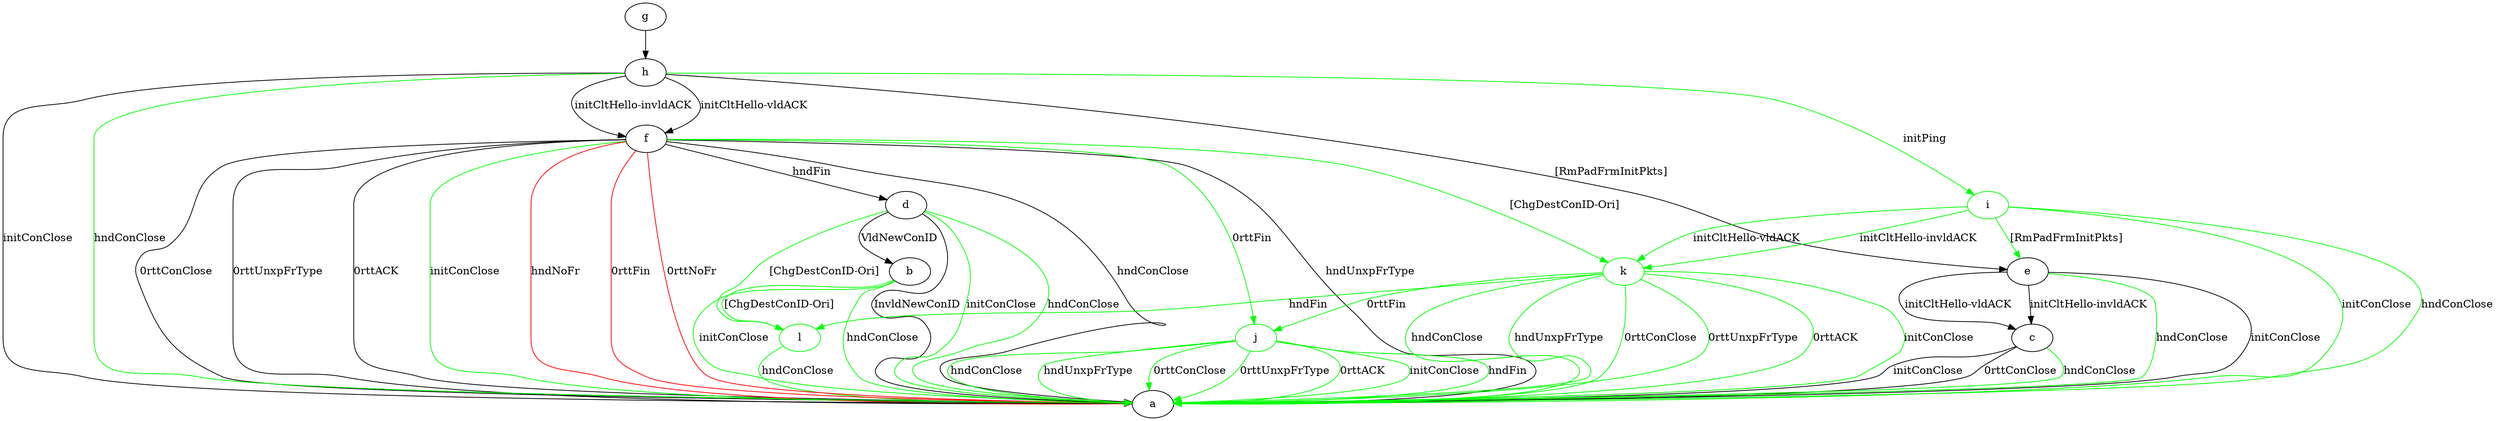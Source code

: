 digraph "" {
	b -> a	[key=0,
		color=green,
		label="initConClose "];
	b -> a	[key=1,
		color=green,
		label="hndConClose "];
	l	[color=green];
	b -> l	[key=0,
		color=green,
		label="[ChgDestConID-Ori] "];
	c -> a	[key=0,
		label="initConClose "];
	c -> a	[key=1,
		label="0rttConClose "];
	c -> a	[key=2,
		color=green,
		label="hndConClose "];
	d -> a	[key=0,
		label="InvldNewConID "];
	d -> a	[key=1,
		color=green,
		label="initConClose "];
	d -> a	[key=2,
		color=green,
		label="hndConClose "];
	d -> b	[key=0,
		label="VldNewConID "];
	d -> l	[key=0,
		color=green,
		label="[ChgDestConID-Ori] "];
	e -> a	[key=0,
		label="initConClose "];
	e -> a	[key=1,
		color=green,
		label="hndConClose "];
	e -> c	[key=0,
		label="initCltHello-vldACK "];
	e -> c	[key=1,
		label="initCltHello-invldACK "];
	f -> a	[key=0,
		label="hndConClose "];
	f -> a	[key=1,
		label="hndUnxpFrType "];
	f -> a	[key=2,
		label="0rttConClose "];
	f -> a	[key=3,
		label="0rttUnxpFrType "];
	f -> a	[key=4,
		label="0rttACK "];
	f -> a	[key=5,
		color=green,
		label="initConClose "];
	f -> a	[key=6,
		color=red,
		label="hndNoFr "];
	f -> a	[key=7,
		color=red,
		label="0rttFin "];
	f -> a	[key=8,
		color=red,
		label="0rttNoFr "];
	f -> d	[key=0,
		label="hndFin "];
	j	[color=green];
	f -> j	[key=0,
		color=green,
		label="0rttFin "];
	k	[color=green];
	f -> k	[key=0,
		color=green,
		label="[ChgDestConID-Ori] "];
	g -> h	[key=0];
	h -> a	[key=0,
		label="initConClose "];
	h -> a	[key=1,
		color=green,
		label="hndConClose "];
	h -> e	[key=0,
		label="[RmPadFrmInitPkts] "];
	h -> f	[key=0,
		label="initCltHello-vldACK "];
	h -> f	[key=1,
		label="initCltHello-invldACK "];
	i	[color=green];
	h -> i	[key=0,
		color=green,
		label="initPing "];
	i -> a	[key=0,
		color=green,
		label="initConClose "];
	i -> a	[key=1,
		color=green,
		label="hndConClose "];
	i -> e	[key=0,
		color=green,
		label="[RmPadFrmInitPkts] "];
	i -> k	[key=0,
		color=green,
		label="initCltHello-vldACK "];
	i -> k	[key=1,
		color=green,
		label="initCltHello-invldACK "];
	j -> a	[key=0,
		color=green,
		label="initConClose "];
	j -> a	[key=1,
		color=green,
		label="hndFin "];
	j -> a	[key=2,
		color=green,
		label="hndConClose "];
	j -> a	[key=3,
		color=green,
		label="hndUnxpFrType "];
	j -> a	[key=4,
		color=green,
		label="0rttConClose "];
	j -> a	[key=5,
		color=green,
		label="0rttUnxpFrType "];
	j -> a	[key=6,
		color=green,
		label="0rttACK "];
	k -> a	[key=0,
		color=green,
		label="initConClose "];
	k -> a	[key=1,
		color=green,
		label="hndConClose "];
	k -> a	[key=2,
		color=green,
		label="hndUnxpFrType "];
	k -> a	[key=3,
		color=green,
		label="0rttConClose "];
	k -> a	[key=4,
		color=green,
		label="0rttUnxpFrType "];
	k -> a	[key=5,
		color=green,
		label="0rttACK "];
	k -> j	[key=0,
		color=green,
		label="0rttFin "];
	k -> l	[key=0,
		color=green,
		label="hndFin "];
	l -> a	[key=0,
		color=green,
		label="hndConClose "];
}

